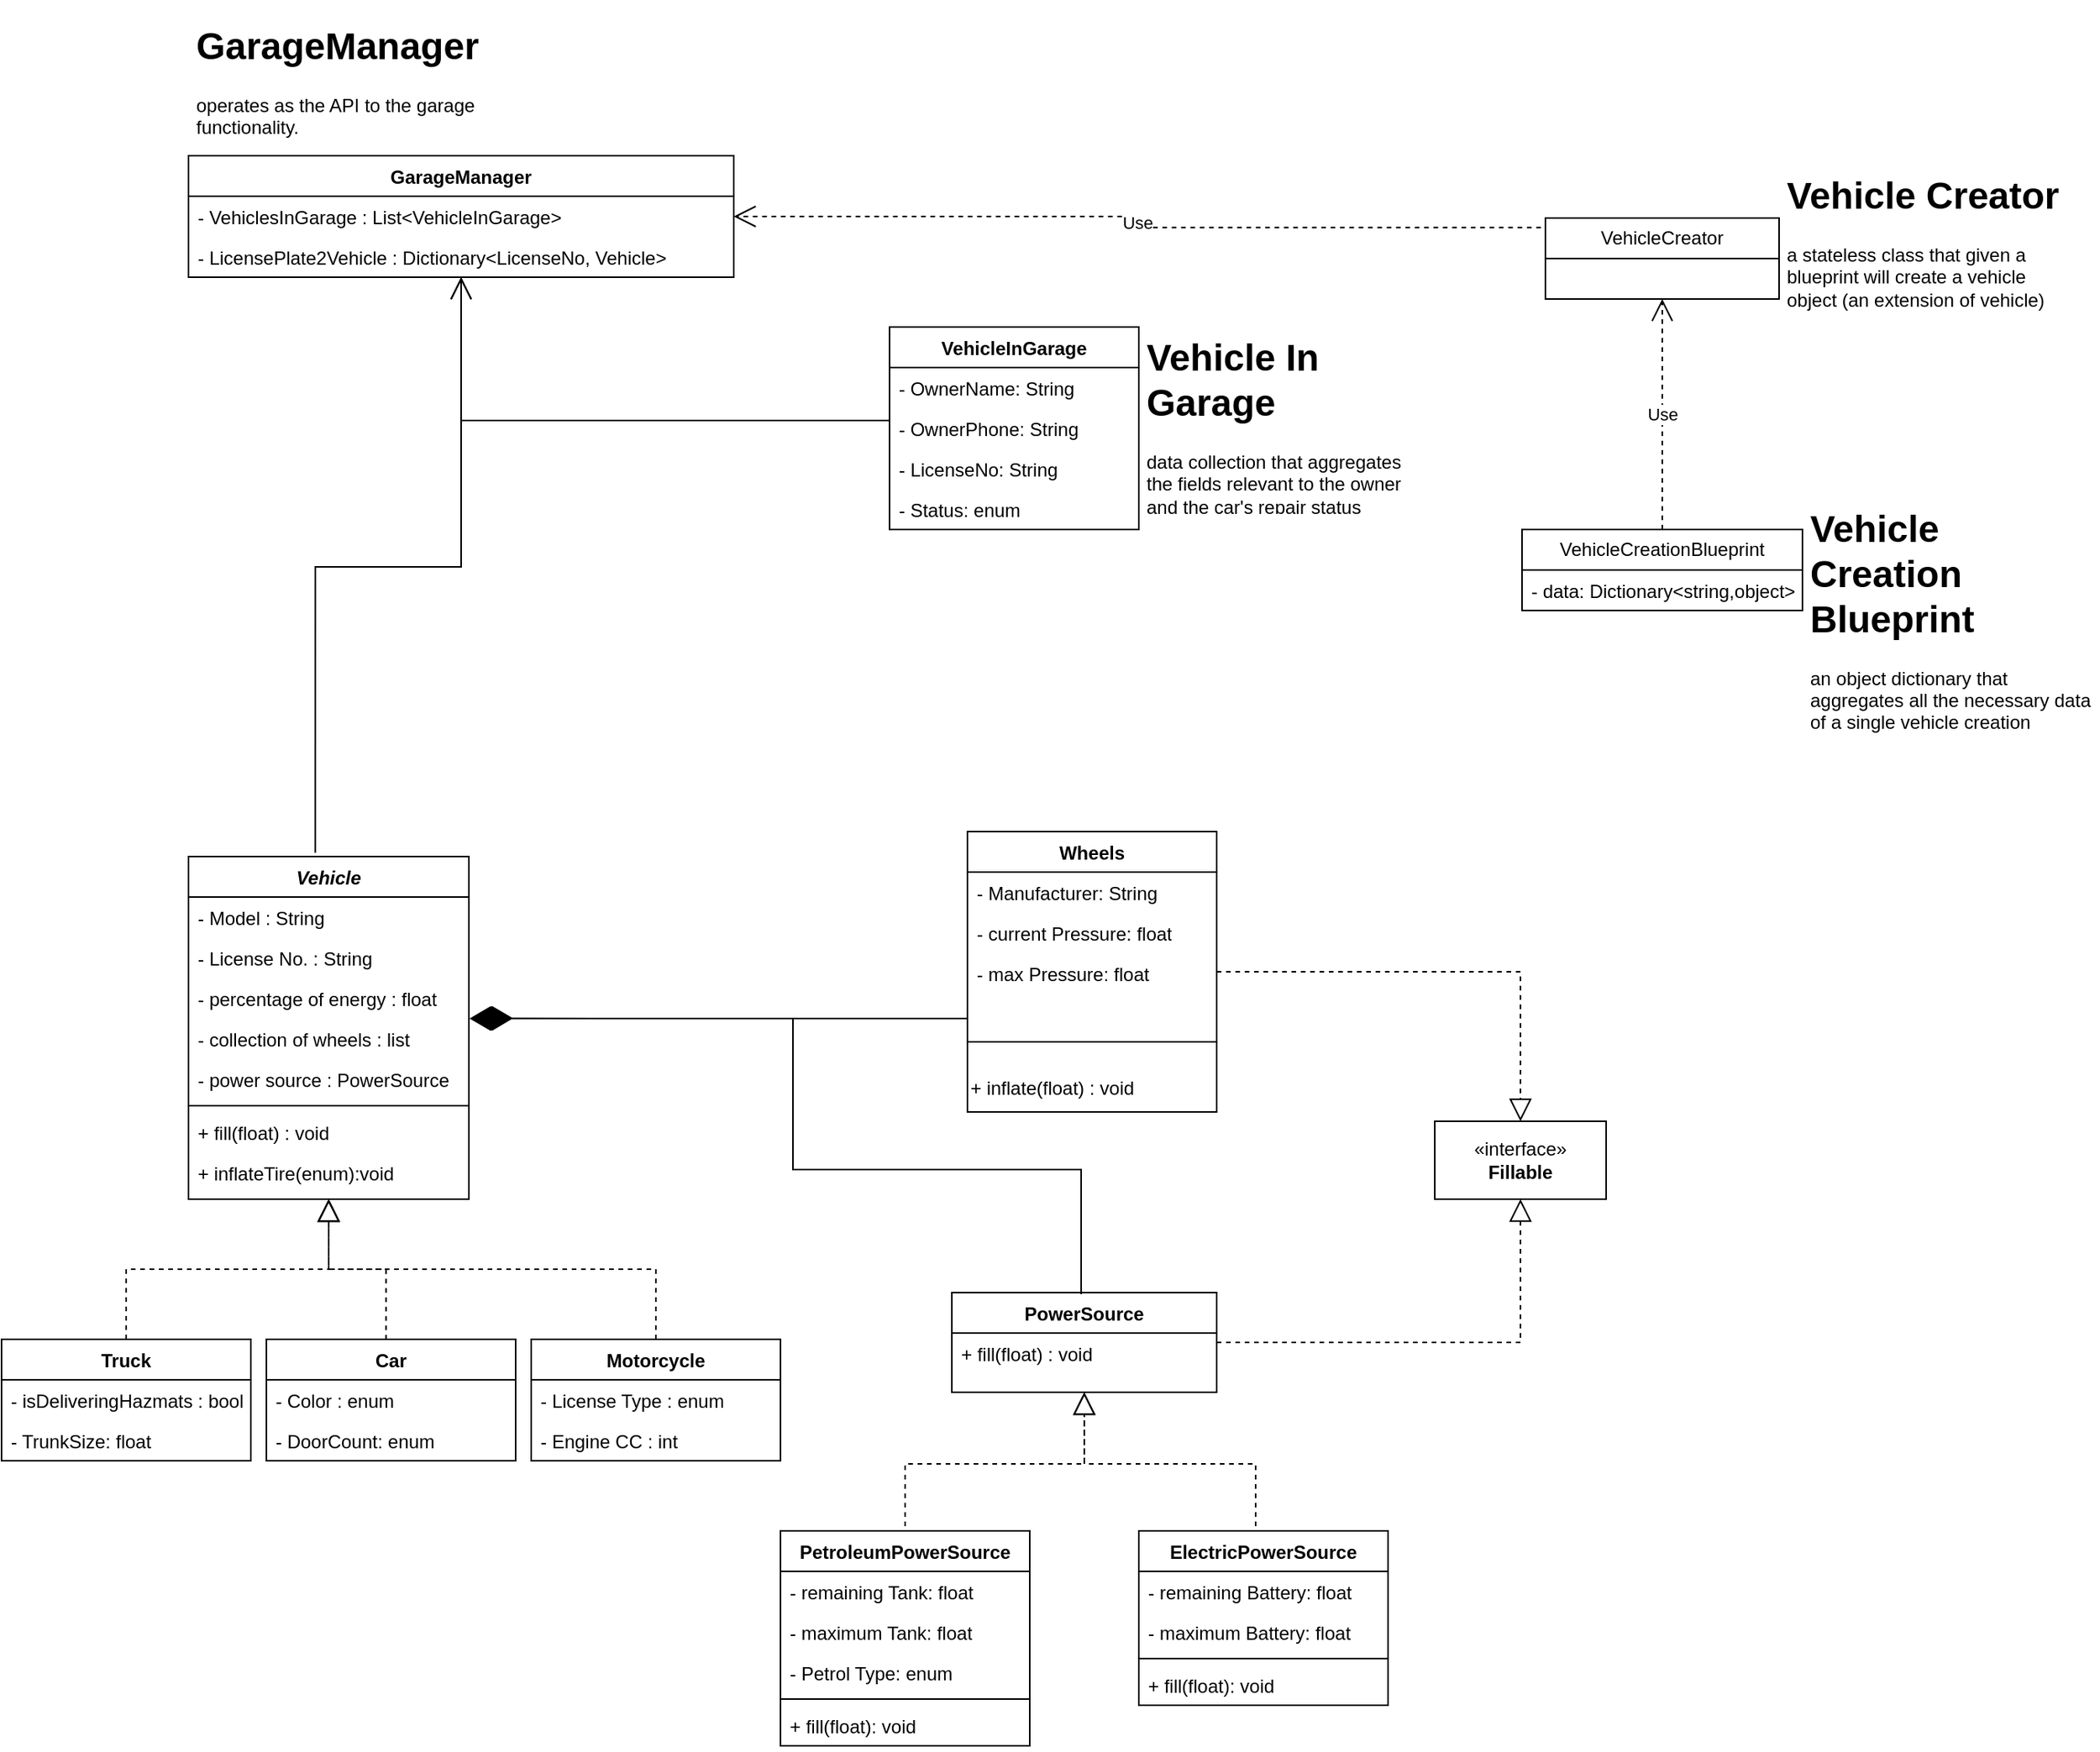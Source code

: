 <mxfile version="21.2.1" type="github">
  <diagram id="C5RBs43oDa-KdzZeNtuy" name="Page-1">
    <mxGraphModel dx="1728" dy="2099" grid="1" gridSize="10" guides="1" tooltips="1" connect="1" arrows="1" fold="1" page="1" pageScale="1" pageWidth="827" pageHeight="1169" math="0" shadow="0">
      <root>
        <mxCell id="WIyWlLk6GJQsqaUBKTNV-0" />
        <mxCell id="WIyWlLk6GJQsqaUBKTNV-1" parent="WIyWlLk6GJQsqaUBKTNV-0" />
        <mxCell id="zkfFHV4jXpPFQw0GAbJ--0" value="Vehicle" style="swimlane;fontStyle=3;align=center;verticalAlign=top;childLayout=stackLayout;horizontal=1;startSize=26;horizontalStack=0;resizeParent=1;resizeLast=0;collapsible=1;marginBottom=0;rounded=0;shadow=0;strokeWidth=1;" parent="WIyWlLk6GJQsqaUBKTNV-1" vertex="1">
          <mxGeometry x="220" y="140" width="180" height="220" as="geometry">
            <mxRectangle x="230" y="140" width="160" height="26" as="alternateBounds" />
          </mxGeometry>
        </mxCell>
        <mxCell id="zkfFHV4jXpPFQw0GAbJ--2" value="- Model : String" style="text;align=left;verticalAlign=top;spacingLeft=4;spacingRight=4;overflow=hidden;rotatable=0;points=[[0,0.5],[1,0.5]];portConstraint=eastwest;rounded=0;shadow=0;html=0;" parent="zkfFHV4jXpPFQw0GAbJ--0" vertex="1">
          <mxGeometry y="26" width="180" height="26" as="geometry" />
        </mxCell>
        <mxCell id="NOxGweZtvJfMelTPbAmp-0" value="- License No. : String" style="text;align=left;verticalAlign=top;spacingLeft=4;spacingRight=4;overflow=hidden;rotatable=0;points=[[0,0.5],[1,0.5]];portConstraint=eastwest;" parent="zkfFHV4jXpPFQw0GAbJ--0" vertex="1">
          <mxGeometry y="52" width="180" height="26" as="geometry" />
        </mxCell>
        <mxCell id="zkfFHV4jXpPFQw0GAbJ--3" value="- percentage of energy : float" style="text;align=left;verticalAlign=top;spacingLeft=4;spacingRight=4;overflow=hidden;rotatable=0;points=[[0,0.5],[1,0.5]];portConstraint=eastwest;rounded=0;shadow=0;html=0;" parent="zkfFHV4jXpPFQw0GAbJ--0" vertex="1">
          <mxGeometry y="78" width="180" height="26" as="geometry" />
        </mxCell>
        <mxCell id="NOxGweZtvJfMelTPbAmp-1" value="- collection of wheels : list" style="text;align=left;verticalAlign=top;spacingLeft=4;spacingRight=4;overflow=hidden;rotatable=0;points=[[0,0.5],[1,0.5]];portConstraint=eastwest;rounded=0;shadow=0;html=0;" parent="zkfFHV4jXpPFQw0GAbJ--0" vertex="1">
          <mxGeometry y="104" width="180" height="26" as="geometry" />
        </mxCell>
        <mxCell id="NOxGweZtvJfMelTPbAmp-40" value="- power source : PowerSource " style="text;align=left;verticalAlign=top;spacingLeft=4;spacingRight=4;overflow=hidden;rotatable=0;points=[[0,0.5],[1,0.5]];portConstraint=eastwest;rounded=0;shadow=0;html=0;" parent="zkfFHV4jXpPFQw0GAbJ--0" vertex="1">
          <mxGeometry y="130" width="180" height="26" as="geometry" />
        </mxCell>
        <mxCell id="zkfFHV4jXpPFQw0GAbJ--4" value="" style="line;html=1;strokeWidth=1;align=left;verticalAlign=middle;spacingTop=-1;spacingLeft=3;spacingRight=3;rotatable=0;labelPosition=right;points=[];portConstraint=eastwest;" parent="zkfFHV4jXpPFQw0GAbJ--0" vertex="1">
          <mxGeometry y="156" width="180" height="8" as="geometry" />
        </mxCell>
        <mxCell id="NOxGweZtvJfMelTPbAmp-41" value="+ fill(float) : void" style="text;align=left;verticalAlign=top;spacingLeft=4;spacingRight=4;overflow=hidden;rotatable=0;points=[[0,0.5],[1,0.5]];portConstraint=eastwest;" parent="zkfFHV4jXpPFQw0GAbJ--0" vertex="1">
          <mxGeometry y="164" width="180" height="26" as="geometry" />
        </mxCell>
        <mxCell id="NOxGweZtvJfMelTPbAmp-79" value="+ inflateTire(enum):void" style="text;align=left;verticalAlign=top;spacingLeft=4;spacingRight=4;overflow=hidden;rotatable=0;points=[[0,0.5],[1,0.5]];portConstraint=eastwest;" parent="zkfFHV4jXpPFQw0GAbJ--0" vertex="1">
          <mxGeometry y="190" width="180" height="26" as="geometry" />
        </mxCell>
        <mxCell id="NOxGweZtvJfMelTPbAmp-7" value="Wheels" style="swimlane;fontStyle=1;align=center;verticalAlign=top;childLayout=stackLayout;horizontal=1;startSize=26;horizontalStack=0;resizeParent=1;resizeParentMax=0;resizeLast=0;collapsible=1;marginBottom=0;whiteSpace=wrap;html=1;" parent="WIyWlLk6GJQsqaUBKTNV-1" vertex="1">
          <mxGeometry x="720" y="124" width="160" height="180" as="geometry" />
        </mxCell>
        <mxCell id="NOxGweZtvJfMelTPbAmp-8" value="- Manufacturer: String" style="text;strokeColor=none;fillColor=none;align=left;verticalAlign=top;spacingLeft=4;spacingRight=4;overflow=hidden;rotatable=0;points=[[0,0.5],[1,0.5]];portConstraint=eastwest;whiteSpace=wrap;html=1;" parent="NOxGweZtvJfMelTPbAmp-7" vertex="1">
          <mxGeometry y="26" width="160" height="26" as="geometry" />
        </mxCell>
        <mxCell id="NOxGweZtvJfMelTPbAmp-11" value="- current Pressure: float" style="text;strokeColor=none;fillColor=none;align=left;verticalAlign=top;spacingLeft=4;spacingRight=4;overflow=hidden;rotatable=0;points=[[0,0.5],[1,0.5]];portConstraint=eastwest;whiteSpace=wrap;html=1;" parent="NOxGweZtvJfMelTPbAmp-7" vertex="1">
          <mxGeometry y="52" width="160" height="26" as="geometry" />
        </mxCell>
        <mxCell id="NOxGweZtvJfMelTPbAmp-10" value="- max Pressure: float" style="text;strokeColor=none;fillColor=none;align=left;verticalAlign=top;spacingLeft=4;spacingRight=4;overflow=hidden;rotatable=0;points=[[0,0.5],[1,0.5]];portConstraint=eastwest;whiteSpace=wrap;html=1;" parent="NOxGweZtvJfMelTPbAmp-7" vertex="1">
          <mxGeometry y="78" width="160" height="42" as="geometry" />
        </mxCell>
        <mxCell id="NOxGweZtvJfMelTPbAmp-9" value="" style="line;strokeWidth=1;fillColor=none;align=left;verticalAlign=middle;spacingTop=-1;spacingLeft=3;spacingRight=3;rotatable=0;labelPosition=right;points=[];portConstraint=eastwest;strokeColor=inherit;" parent="NOxGweZtvJfMelTPbAmp-7" vertex="1">
          <mxGeometry y="120" width="160" height="30" as="geometry" />
        </mxCell>
        <mxCell id="NOxGweZtvJfMelTPbAmp-12" value="+ inflate(float) : void" style="text;html=1;align=left;verticalAlign=middle;resizable=0;points=[];autosize=1;strokeColor=none;fillColor=none;" parent="NOxGweZtvJfMelTPbAmp-7" vertex="1">
          <mxGeometry y="150" width="160" height="30" as="geometry" />
        </mxCell>
        <mxCell id="NOxGweZtvJfMelTPbAmp-19" value="ElectricPowerSource" style="swimlane;fontStyle=1;align=center;verticalAlign=top;childLayout=stackLayout;horizontal=1;startSize=26;horizontalStack=0;resizeParent=1;resizeParentMax=0;resizeLast=0;collapsible=1;marginBottom=0;whiteSpace=wrap;html=1;" parent="WIyWlLk6GJQsqaUBKTNV-1" vertex="1">
          <mxGeometry x="830" y="573" width="160" height="112" as="geometry" />
        </mxCell>
        <mxCell id="NOxGweZtvJfMelTPbAmp-20" value="- remaining Battery: float" style="text;strokeColor=none;fillColor=none;align=left;verticalAlign=top;spacingLeft=4;spacingRight=4;overflow=hidden;rotatable=0;points=[[0,0.5],[1,0.5]];portConstraint=eastwest;whiteSpace=wrap;html=1;" parent="NOxGweZtvJfMelTPbAmp-19" vertex="1">
          <mxGeometry y="26" width="160" height="26" as="geometry" />
        </mxCell>
        <mxCell id="NOxGweZtvJfMelTPbAmp-31" value="- maximum Battery: float" style="text;strokeColor=none;fillColor=none;align=left;verticalAlign=top;spacingLeft=4;spacingRight=4;overflow=hidden;rotatable=0;points=[[0,0.5],[1,0.5]];portConstraint=eastwest;whiteSpace=wrap;html=1;" parent="NOxGweZtvJfMelTPbAmp-19" vertex="1">
          <mxGeometry y="52" width="160" height="26" as="geometry" />
        </mxCell>
        <mxCell id="NOxGweZtvJfMelTPbAmp-21" value="" style="line;strokeWidth=1;fillColor=none;align=left;verticalAlign=middle;spacingTop=-1;spacingLeft=3;spacingRight=3;rotatable=0;labelPosition=right;points=[];portConstraint=eastwest;strokeColor=inherit;" parent="NOxGweZtvJfMelTPbAmp-19" vertex="1">
          <mxGeometry y="78" width="160" height="8" as="geometry" />
        </mxCell>
        <mxCell id="NOxGweZtvJfMelTPbAmp-46" value="+ fill(float): void" style="text;strokeColor=none;fillColor=none;align=left;verticalAlign=top;spacingLeft=4;spacingRight=4;overflow=hidden;rotatable=0;points=[[0,0.5],[1,0.5]];portConstraint=eastwest;whiteSpace=wrap;html=1;" parent="NOxGweZtvJfMelTPbAmp-19" vertex="1">
          <mxGeometry y="86" width="160" height="26" as="geometry" />
        </mxCell>
        <mxCell id="NOxGweZtvJfMelTPbAmp-23" value="PowerSource" style="swimlane;fontStyle=1;align=center;verticalAlign=top;childLayout=stackLayout;horizontal=1;startSize=26;horizontalStack=0;resizeParent=1;resizeParentMax=0;resizeLast=0;collapsible=1;marginBottom=0;whiteSpace=wrap;html=1;" parent="WIyWlLk6GJQsqaUBKTNV-1" vertex="1">
          <mxGeometry x="710" y="420" width="170" height="64" as="geometry" />
        </mxCell>
        <mxCell id="NOxGweZtvJfMelTPbAmp-26" value="+ fill(float) : void" style="text;strokeColor=none;fillColor=none;align=left;verticalAlign=top;spacingLeft=4;spacingRight=4;overflow=hidden;rotatable=0;points=[[0,0.5],[1,0.5]];portConstraint=eastwest;whiteSpace=wrap;html=1;" parent="NOxGweZtvJfMelTPbAmp-23" vertex="1">
          <mxGeometry y="26" width="170" height="38" as="geometry" />
        </mxCell>
        <mxCell id="NOxGweZtvJfMelTPbAmp-44" value="" style="endArrow=diamondThin;endFill=1;endSize=24;html=1;rounded=0;entryX=1.002;entryY=0;entryDx=0;entryDy=0;entryPerimeter=0;" parent="WIyWlLk6GJQsqaUBKTNV-1" target="NOxGweZtvJfMelTPbAmp-1" edge="1">
          <mxGeometry width="160" relative="1" as="geometry">
            <mxPoint x="720" y="244" as="sourcePoint" />
            <mxPoint x="470" y="247.5" as="targetPoint" />
          </mxGeometry>
        </mxCell>
        <mxCell id="NOxGweZtvJfMelTPbAmp-50" value="PetroleumPowerSource" style="swimlane;fontStyle=1;align=center;verticalAlign=top;childLayout=stackLayout;horizontal=1;startSize=26;horizontalStack=0;resizeParent=1;resizeParentMax=0;resizeLast=0;collapsible=1;marginBottom=0;whiteSpace=wrap;html=1;" parent="WIyWlLk6GJQsqaUBKTNV-1" vertex="1">
          <mxGeometry x="600" y="573" width="160" height="138" as="geometry" />
        </mxCell>
        <mxCell id="NOxGweZtvJfMelTPbAmp-51" value="- remaining Tank: float" style="text;strokeColor=none;fillColor=none;align=left;verticalAlign=top;spacingLeft=4;spacingRight=4;overflow=hidden;rotatable=0;points=[[0,0.5],[1,0.5]];portConstraint=eastwest;whiteSpace=wrap;html=1;" parent="NOxGweZtvJfMelTPbAmp-50" vertex="1">
          <mxGeometry y="26" width="160" height="26" as="geometry" />
        </mxCell>
        <mxCell id="NOxGweZtvJfMelTPbAmp-52" value="- maximum Tank: float" style="text;strokeColor=none;fillColor=none;align=left;verticalAlign=top;spacingLeft=4;spacingRight=4;overflow=hidden;rotatable=0;points=[[0,0.5],[1,0.5]];portConstraint=eastwest;whiteSpace=wrap;html=1;" parent="NOxGweZtvJfMelTPbAmp-50" vertex="1">
          <mxGeometry y="52" width="160" height="26" as="geometry" />
        </mxCell>
        <mxCell id="NOxGweZtvJfMelTPbAmp-77" value="- Petrol Type: enum" style="text;strokeColor=none;fillColor=none;align=left;verticalAlign=top;spacingLeft=4;spacingRight=4;overflow=hidden;rotatable=0;points=[[0,0.5],[1,0.5]];portConstraint=eastwest;whiteSpace=wrap;html=1;" parent="NOxGweZtvJfMelTPbAmp-50" vertex="1">
          <mxGeometry y="78" width="160" height="26" as="geometry" />
        </mxCell>
        <mxCell id="NOxGweZtvJfMelTPbAmp-53" value="" style="line;strokeWidth=1;fillColor=none;align=left;verticalAlign=middle;spacingTop=-1;spacingLeft=3;spacingRight=3;rotatable=0;labelPosition=right;points=[];portConstraint=eastwest;strokeColor=inherit;" parent="NOxGweZtvJfMelTPbAmp-50" vertex="1">
          <mxGeometry y="104" width="160" height="8" as="geometry" />
        </mxCell>
        <mxCell id="NOxGweZtvJfMelTPbAmp-55" value="+ fill(float): void" style="text;strokeColor=none;fillColor=none;align=left;verticalAlign=top;spacingLeft=4;spacingRight=4;overflow=hidden;rotatable=0;points=[[0,0.5],[1,0.5]];portConstraint=eastwest;whiteSpace=wrap;html=1;" parent="NOxGweZtvJfMelTPbAmp-50" vertex="1">
          <mxGeometry y="112" width="160" height="26" as="geometry" />
        </mxCell>
        <mxCell id="NOxGweZtvJfMelTPbAmp-58" value="" style="endArrow=block;dashed=1;endFill=0;endSize=12;html=1;rounded=0;" parent="WIyWlLk6GJQsqaUBKTNV-1" target="NOxGweZtvJfMelTPbAmp-26" edge="1">
          <mxGeometry width="160" relative="1" as="geometry">
            <mxPoint x="680" y="570" as="sourcePoint" />
            <mxPoint x="810" y="520" as="targetPoint" />
            <Array as="points">
              <mxPoint x="680" y="530" />
              <mxPoint x="795" y="530" />
            </Array>
          </mxGeometry>
        </mxCell>
        <mxCell id="NOxGweZtvJfMelTPbAmp-59" value="" style="endArrow=block;dashed=1;endFill=0;endSize=12;html=1;rounded=0;" parent="WIyWlLk6GJQsqaUBKTNV-1" edge="1">
          <mxGeometry width="160" relative="1" as="geometry">
            <mxPoint x="905" y="570" as="sourcePoint" />
            <mxPoint x="795" y="484" as="targetPoint" />
            <Array as="points">
              <mxPoint x="905" y="530" />
              <mxPoint x="795" y="530" />
            </Array>
          </mxGeometry>
        </mxCell>
        <mxCell id="NOxGweZtvJfMelTPbAmp-65" value="Truck" style="swimlane;fontStyle=1;align=center;verticalAlign=top;childLayout=stackLayout;horizontal=1;startSize=26;horizontalStack=0;resizeParent=1;resizeParentMax=0;resizeLast=0;collapsible=1;marginBottom=0;whiteSpace=wrap;html=1;" parent="WIyWlLk6GJQsqaUBKTNV-1" vertex="1">
          <mxGeometry x="100" y="450" width="160" height="78" as="geometry" />
        </mxCell>
        <mxCell id="NOxGweZtvJfMelTPbAmp-66" value="- isDeliveringHazmats : bool" style="text;strokeColor=none;fillColor=none;align=left;verticalAlign=top;spacingLeft=4;spacingRight=4;overflow=hidden;rotatable=0;points=[[0,0.5],[1,0.5]];portConstraint=eastwest;whiteSpace=wrap;html=1;" parent="NOxGweZtvJfMelTPbAmp-65" vertex="1">
          <mxGeometry y="26" width="160" height="26" as="geometry" />
        </mxCell>
        <mxCell id="NOxGweZtvJfMelTPbAmp-81" value="- TrunkSize: float" style="text;strokeColor=none;fillColor=none;align=left;verticalAlign=top;spacingLeft=4;spacingRight=4;overflow=hidden;rotatable=0;points=[[0,0.5],[1,0.5]];portConstraint=eastwest;whiteSpace=wrap;html=1;" parent="NOxGweZtvJfMelTPbAmp-65" vertex="1">
          <mxGeometry y="52" width="160" height="26" as="geometry" />
        </mxCell>
        <mxCell id="NOxGweZtvJfMelTPbAmp-69" value="Car" style="swimlane;fontStyle=1;align=center;verticalAlign=top;childLayout=stackLayout;horizontal=1;startSize=26;horizontalStack=0;resizeParent=1;resizeParentMax=0;resizeLast=0;collapsible=1;marginBottom=0;whiteSpace=wrap;html=1;" parent="WIyWlLk6GJQsqaUBKTNV-1" vertex="1">
          <mxGeometry x="270" y="450" width="160" height="78" as="geometry" />
        </mxCell>
        <mxCell id="NOxGweZtvJfMelTPbAmp-70" value="- Color : enum" style="text;strokeColor=none;fillColor=none;align=left;verticalAlign=top;spacingLeft=4;spacingRight=4;overflow=hidden;rotatable=0;points=[[0,0.5],[1,0.5]];portConstraint=eastwest;whiteSpace=wrap;html=1;" parent="NOxGweZtvJfMelTPbAmp-69" vertex="1">
          <mxGeometry y="26" width="160" height="26" as="geometry" />
        </mxCell>
        <mxCell id="NOxGweZtvJfMelTPbAmp-80" value="- DoorCount: enum" style="text;strokeColor=none;fillColor=none;align=left;verticalAlign=top;spacingLeft=4;spacingRight=4;overflow=hidden;rotatable=0;points=[[0,0.5],[1,0.5]];portConstraint=eastwest;whiteSpace=wrap;html=1;" parent="NOxGweZtvJfMelTPbAmp-69" vertex="1">
          <mxGeometry y="52" width="160" height="26" as="geometry" />
        </mxCell>
        <mxCell id="NOxGweZtvJfMelTPbAmp-73" value="Motorcycle" style="swimlane;fontStyle=1;align=center;verticalAlign=top;childLayout=stackLayout;horizontal=1;startSize=26;horizontalStack=0;resizeParent=1;resizeParentMax=0;resizeLast=0;collapsible=1;marginBottom=0;whiteSpace=wrap;html=1;" parent="WIyWlLk6GJQsqaUBKTNV-1" vertex="1">
          <mxGeometry x="440" y="450" width="160" height="78" as="geometry" />
        </mxCell>
        <mxCell id="NOxGweZtvJfMelTPbAmp-74" value="- License Type : enum" style="text;strokeColor=none;fillColor=none;align=left;verticalAlign=top;spacingLeft=4;spacingRight=4;overflow=hidden;rotatable=0;points=[[0,0.5],[1,0.5]];portConstraint=eastwest;whiteSpace=wrap;html=1;" parent="NOxGweZtvJfMelTPbAmp-73" vertex="1">
          <mxGeometry y="26" width="160" height="26" as="geometry" />
        </mxCell>
        <mxCell id="NOxGweZtvJfMelTPbAmp-78" value="- Engine CC : int" style="text;strokeColor=none;fillColor=none;align=left;verticalAlign=top;spacingLeft=4;spacingRight=4;overflow=hidden;rotatable=0;points=[[0,0.5],[1,0.5]];portConstraint=eastwest;whiteSpace=wrap;html=1;" parent="NOxGweZtvJfMelTPbAmp-73" vertex="1">
          <mxGeometry y="52" width="160" height="26" as="geometry" />
        </mxCell>
        <mxCell id="NOxGweZtvJfMelTPbAmp-82" value="" style="endArrow=block;dashed=1;endFill=0;endSize=12;html=1;rounded=0;exitX=0.48;exitY=0.001;exitDx=0;exitDy=0;exitPerimeter=0;entryX=0.5;entryY=1;entryDx=0;entryDy=0;edgeStyle=elbowEdgeStyle;elbow=vertical;" parent="WIyWlLk6GJQsqaUBKTNV-1" source="NOxGweZtvJfMelTPbAmp-69" edge="1" target="zkfFHV4jXpPFQw0GAbJ--0">
          <mxGeometry width="160" relative="1" as="geometry">
            <mxPoint x="365" y="440" as="sourcePoint" />
            <mxPoint x="400" y="330" as="targetPoint" />
          </mxGeometry>
        </mxCell>
        <mxCell id="NOxGweZtvJfMelTPbAmp-90" value="VehicleInGarage" style="swimlane;fontStyle=1;align=center;verticalAlign=top;childLayout=stackLayout;horizontal=1;startSize=26;horizontalStack=0;resizeParent=1;resizeParentMax=0;resizeLast=0;collapsible=1;marginBottom=0;whiteSpace=wrap;html=1;" parent="WIyWlLk6GJQsqaUBKTNV-1" vertex="1">
          <mxGeometry x="670" y="-200" width="160" height="130" as="geometry" />
        </mxCell>
        <mxCell id="NOxGweZtvJfMelTPbAmp-91" value="- OwnerName: String" style="text;strokeColor=none;fillColor=none;align=left;verticalAlign=top;spacingLeft=4;spacingRight=4;overflow=hidden;rotatable=0;points=[[0,0.5],[1,0.5]];portConstraint=eastwest;whiteSpace=wrap;html=1;" parent="NOxGweZtvJfMelTPbAmp-90" vertex="1">
          <mxGeometry y="26" width="160" height="26" as="geometry" />
        </mxCell>
        <mxCell id="NOxGweZtvJfMelTPbAmp-94" value="- OwnerPhone: String" style="text;strokeColor=none;fillColor=none;align=left;verticalAlign=top;spacingLeft=4;spacingRight=4;overflow=hidden;rotatable=0;points=[[0,0.5],[1,0.5]];portConstraint=eastwest;whiteSpace=wrap;html=1;" parent="NOxGweZtvJfMelTPbAmp-90" vertex="1">
          <mxGeometry y="52" width="160" height="26" as="geometry" />
        </mxCell>
        <mxCell id="NOxGweZtvJfMelTPbAmp-96" value="- LicenseNo: String" style="text;strokeColor=none;fillColor=none;align=left;verticalAlign=top;spacingLeft=4;spacingRight=4;overflow=hidden;rotatable=0;points=[[0,0.5],[1,0.5]];portConstraint=eastwest;whiteSpace=wrap;html=1;" parent="NOxGweZtvJfMelTPbAmp-90" vertex="1">
          <mxGeometry y="78" width="160" height="26" as="geometry" />
        </mxCell>
        <mxCell id="NOxGweZtvJfMelTPbAmp-95" value="- Status: enum" style="text;strokeColor=none;fillColor=none;align=left;verticalAlign=top;spacingLeft=4;spacingRight=4;overflow=hidden;rotatable=0;points=[[0,0.5],[1,0.5]];portConstraint=eastwest;whiteSpace=wrap;html=1;" parent="NOxGweZtvJfMelTPbAmp-90" vertex="1">
          <mxGeometry y="104" width="160" height="26" as="geometry" />
        </mxCell>
        <mxCell id="NOxGweZtvJfMelTPbAmp-101" value="GarageManager" style="swimlane;fontStyle=1;align=center;verticalAlign=top;childLayout=stackLayout;horizontal=1;startSize=26;horizontalStack=0;resizeParent=1;resizeParentMax=0;resizeLast=0;collapsible=1;marginBottom=0;whiteSpace=wrap;html=1;" parent="WIyWlLk6GJQsqaUBKTNV-1" vertex="1">
          <mxGeometry x="220" y="-310" width="350" height="78" as="geometry" />
        </mxCell>
        <mxCell id="NOxGweZtvJfMelTPbAmp-102" value="- VehiclesInGarage : List&amp;lt;VehicleInGarage&amp;gt;" style="text;strokeColor=none;fillColor=none;align=left;verticalAlign=top;spacingLeft=4;spacingRight=4;overflow=hidden;rotatable=0;points=[[0,0.5],[1,0.5]];portConstraint=eastwest;whiteSpace=wrap;html=1;" parent="NOxGweZtvJfMelTPbAmp-101" vertex="1">
          <mxGeometry y="26" width="350" height="26" as="geometry" />
        </mxCell>
        <mxCell id="NOxGweZtvJfMelTPbAmp-105" value="- LicensePlate2Vehicle : Dictionary&amp;lt;LicenseNo, Vehicle&amp;gt;" style="text;strokeColor=none;fillColor=none;align=left;verticalAlign=top;spacingLeft=4;spacingRight=4;overflow=hidden;rotatable=0;points=[[0,0.5],[1,0.5]];portConstraint=eastwest;whiteSpace=wrap;html=1;" parent="NOxGweZtvJfMelTPbAmp-101" vertex="1">
          <mxGeometry y="52" width="350" height="26" as="geometry" />
        </mxCell>
        <mxCell id="igVD7SVGEP5Dr3S1RM6Q-1" value="" style="endArrow=diamondThin;endFill=1;endSize=24;html=1;rounded=0;exitX=0.5;exitY=0;exitDx=0;exitDy=0;entryX=1.008;entryY=-0.003;entryDx=0;entryDy=0;entryPerimeter=0;" edge="1" parent="WIyWlLk6GJQsqaUBKTNV-1" target="NOxGweZtvJfMelTPbAmp-1">
          <mxGeometry width="160" relative="1" as="geometry">
            <mxPoint x="793" y="421" as="sourcePoint" />
            <mxPoint x="460" y="210" as="targetPoint" />
            <Array as="points">
              <mxPoint x="793" y="341" />
              <mxPoint x="608" y="341" />
              <mxPoint x="608" y="244" />
            </Array>
          </mxGeometry>
        </mxCell>
        <mxCell id="igVD7SVGEP5Dr3S1RM6Q-2" value="" style="endArrow=block;dashed=1;endFill=0;endSize=12;html=1;rounded=0;exitX=0.5;exitY=0;exitDx=0;exitDy=0;entryX=0.5;entryY=1;entryDx=0;entryDy=0;edgeStyle=elbowEdgeStyle;elbow=vertical;" edge="1" parent="WIyWlLk6GJQsqaUBKTNV-1" source="NOxGweZtvJfMelTPbAmp-73" target="zkfFHV4jXpPFQw0GAbJ--0">
          <mxGeometry width="160" relative="1" as="geometry">
            <mxPoint x="519.5" y="450" as="sourcePoint" />
            <mxPoint x="350" y="360" as="targetPoint" />
          </mxGeometry>
        </mxCell>
        <mxCell id="igVD7SVGEP5Dr3S1RM6Q-3" value="" style="endArrow=block;dashed=1;endFill=0;endSize=12;html=1;rounded=0;exitX=0.5;exitY=0;exitDx=0;exitDy=0;entryX=0.5;entryY=1;entryDx=0;entryDy=0;edgeStyle=elbowEdgeStyle;elbow=vertical;" edge="1" parent="WIyWlLk6GJQsqaUBKTNV-1" source="NOxGweZtvJfMelTPbAmp-65" target="zkfFHV4jXpPFQw0GAbJ--0">
          <mxGeometry width="160" relative="1" as="geometry">
            <mxPoint x="529.5" y="460" as="sourcePoint" />
            <mxPoint x="350" y="360" as="targetPoint" />
          </mxGeometry>
        </mxCell>
        <mxCell id="igVD7SVGEP5Dr3S1RM6Q-6" value="" style="endArrow=open;endFill=1;endSize=12;html=1;rounded=0;exitX=0.452;exitY=-0.011;exitDx=0;exitDy=0;exitPerimeter=0;entryX=0.5;entryY=1;entryDx=0;entryDy=0;edgeStyle=orthogonalEdgeStyle;" edge="1" parent="WIyWlLk6GJQsqaUBKTNV-1" source="zkfFHV4jXpPFQw0GAbJ--0" target="NOxGweZtvJfMelTPbAmp-101">
          <mxGeometry width="160" relative="1" as="geometry">
            <mxPoint x="301" y="138" as="sourcePoint" />
            <mxPoint x="400" y="-200" as="targetPoint" />
          </mxGeometry>
        </mxCell>
        <mxCell id="igVD7SVGEP5Dr3S1RM6Q-7" value="" style="endArrow=open;endFill=1;endSize=12;html=1;rounded=0;exitX=0;exitY=0.5;exitDx=0;exitDy=0;entryX=0.5;entryY=1;entryDx=0;entryDy=0;edgeStyle=elbowEdgeStyle;elbow=vertical;" edge="1" parent="WIyWlLk6GJQsqaUBKTNV-1" source="NOxGweZtvJfMelTPbAmp-94" target="NOxGweZtvJfMelTPbAmp-101">
          <mxGeometry width="160" relative="1" as="geometry">
            <mxPoint x="530" y="40" as="sourcePoint" />
            <mxPoint x="440" y="110" as="targetPoint" />
            <Array as="points">
              <mxPoint x="560" y="-140" />
            </Array>
          </mxGeometry>
        </mxCell>
        <mxCell id="igVD7SVGEP5Dr3S1RM6Q-9" value="«interface»&lt;br&gt;&lt;b&gt;Fillable&lt;/b&gt;" style="html=1;whiteSpace=wrap;" vertex="1" parent="WIyWlLk6GJQsqaUBKTNV-1">
          <mxGeometry x="1020" y="310" width="110" height="50" as="geometry" />
        </mxCell>
        <mxCell id="igVD7SVGEP5Dr3S1RM6Q-14" value="" style="endArrow=block;dashed=1;endFill=0;endSize=12;html=1;rounded=0;exitX=1;exitY=0.5;exitDx=0;exitDy=0;entryX=0.5;entryY=0;entryDx=0;entryDy=0;edgeStyle=elbowEdgeStyle;elbow=vertical;" edge="1" parent="WIyWlLk6GJQsqaUBKTNV-1" source="NOxGweZtvJfMelTPbAmp-7" target="igVD7SVGEP5Dr3S1RM6Q-9">
          <mxGeometry width="160" relative="1" as="geometry">
            <mxPoint x="880" y="213.5" as="sourcePoint" />
            <mxPoint x="1080" y="240" as="targetPoint" />
            <Array as="points">
              <mxPoint x="990" y="214" />
            </Array>
          </mxGeometry>
        </mxCell>
        <mxCell id="igVD7SVGEP5Dr3S1RM6Q-16" value="" style="endArrow=block;dashed=1;endFill=0;endSize=12;html=1;rounded=0;exitX=1;exitY=0.5;exitDx=0;exitDy=0;entryX=0.5;entryY=1;entryDx=0;entryDy=0;edgeStyle=elbowEdgeStyle;elbow=vertical;" edge="1" parent="WIyWlLk6GJQsqaUBKTNV-1" source="NOxGweZtvJfMelTPbAmp-23" target="igVD7SVGEP5Dr3S1RM6Q-9">
          <mxGeometry width="160" relative="1" as="geometry">
            <mxPoint x="900" y="488.5" as="sourcePoint" />
            <mxPoint x="1060" y="488.5" as="targetPoint" />
            <Array as="points">
              <mxPoint x="970" y="452" />
            </Array>
          </mxGeometry>
        </mxCell>
        <mxCell id="igVD7SVGEP5Dr3S1RM6Q-17" value="Use" style="endArrow=open;endSize=12;dashed=1;html=1;rounded=0;entryX=1;entryY=0.5;entryDx=0;entryDy=0;exitX=-0.019;exitY=0.117;exitDx=0;exitDy=0;exitPerimeter=0;edgeStyle=elbowEdgeStyle;" edge="1" parent="WIyWlLk6GJQsqaUBKTNV-1" source="igVD7SVGEP5Dr3S1RM6Q-18" target="NOxGweZtvJfMelTPbAmp-102">
          <mxGeometry width="160" relative="1" as="geometry">
            <mxPoint x="1040" y="-271" as="sourcePoint" />
            <mxPoint x="1140" y="-271.5" as="targetPoint" />
          </mxGeometry>
        </mxCell>
        <mxCell id="igVD7SVGEP5Dr3S1RM6Q-18" value="VehicleCreator" style="swimlane;fontStyle=0;childLayout=stackLayout;horizontal=1;startSize=26;fillColor=none;horizontalStack=0;resizeParent=1;resizeParentMax=0;resizeLast=0;collapsible=1;marginBottom=0;whiteSpace=wrap;html=1;" vertex="1" parent="WIyWlLk6GJQsqaUBKTNV-1">
          <mxGeometry x="1091" y="-270" width="150" height="52" as="geometry" />
        </mxCell>
        <mxCell id="igVD7SVGEP5Dr3S1RM6Q-25" value="VehicleCreationBlueprint" style="swimlane;fontStyle=0;childLayout=stackLayout;horizontal=1;startSize=26;fillColor=none;horizontalStack=0;resizeParent=1;resizeParentMax=0;resizeLast=0;collapsible=1;marginBottom=0;whiteSpace=wrap;html=1;" vertex="1" parent="WIyWlLk6GJQsqaUBKTNV-1">
          <mxGeometry x="1076" y="-70" width="180" height="52" as="geometry" />
        </mxCell>
        <mxCell id="igVD7SVGEP5Dr3S1RM6Q-27" value="- data: Dictionary&amp;lt;string,object&amp;gt;" style="text;strokeColor=none;fillColor=none;align=left;verticalAlign=top;spacingLeft=4;spacingRight=4;overflow=hidden;rotatable=0;points=[[0,0.5],[1,0.5]];portConstraint=eastwest;whiteSpace=wrap;html=1;" vertex="1" parent="igVD7SVGEP5Dr3S1RM6Q-25">
          <mxGeometry y="26" width="180" height="26" as="geometry" />
        </mxCell>
        <mxCell id="igVD7SVGEP5Dr3S1RM6Q-34" value="Use" style="endArrow=open;endSize=12;dashed=1;html=1;rounded=0;entryX=0.5;entryY=1;entryDx=0;entryDy=0;exitX=0.5;exitY=0;exitDx=0;exitDy=0;" edge="1" parent="WIyWlLk6GJQsqaUBKTNV-1" source="igVD7SVGEP5Dr3S1RM6Q-25" target="igVD7SVGEP5Dr3S1RM6Q-18">
          <mxGeometry width="160" relative="1" as="geometry">
            <mxPoint x="1166" y="-70" as="sourcePoint" />
            <mxPoint x="1180" y="-80" as="targetPoint" />
          </mxGeometry>
        </mxCell>
        <mxCell id="igVD7SVGEP5Dr3S1RM6Q-35" value="&lt;h1&gt;GarageManager&lt;/h1&gt;&lt;div&gt;operates as the API to the garage functionality.&lt;br&gt;&lt;br&gt;&lt;/div&gt;" style="text;html=1;strokeColor=none;fillColor=none;spacing=5;spacingTop=-20;whiteSpace=wrap;overflow=hidden;rounded=0;" vertex="1" parent="WIyWlLk6GJQsqaUBKTNV-1">
          <mxGeometry x="220" y="-400" width="190" height="120" as="geometry" />
        </mxCell>
        <mxCell id="igVD7SVGEP5Dr3S1RM6Q-36" value="&lt;h1&gt;Vehicle In Garage&lt;/h1&gt;&lt;div&gt;data collection that aggregates the fields relevant to the owner and the car&#39;s repair status&lt;/div&gt;" style="text;html=1;strokeColor=none;fillColor=none;spacing=5;spacingTop=-20;whiteSpace=wrap;overflow=hidden;rounded=0;" vertex="1" parent="WIyWlLk6GJQsqaUBKTNV-1">
          <mxGeometry x="830" y="-200" width="190" height="120" as="geometry" />
        </mxCell>
        <mxCell id="igVD7SVGEP5Dr3S1RM6Q-37" value="&lt;h1&gt;Vehicle Creator&lt;/h1&gt;&lt;p&gt;a stateless class that given a blueprint will create a vehicle object (an extension of vehicle)&lt;/p&gt;" style="text;html=1;strokeColor=none;fillColor=none;spacing=5;spacingTop=-20;whiteSpace=wrap;overflow=hidden;rounded=0;" vertex="1" parent="WIyWlLk6GJQsqaUBKTNV-1">
          <mxGeometry x="1241" y="-304" width="190" height="120" as="geometry" />
        </mxCell>
        <mxCell id="igVD7SVGEP5Dr3S1RM6Q-38" value="&lt;h1&gt;Vehicle Creation Blueprint&lt;/h1&gt;&lt;div&gt;an object dictionary that aggregates all the necessary data of a single vehicle creation&lt;/div&gt;&lt;div&gt;&lt;br&gt;&lt;/div&gt;" style="text;html=1;strokeColor=none;fillColor=none;spacing=5;spacingTop=-20;whiteSpace=wrap;overflow=hidden;rounded=0;" vertex="1" parent="WIyWlLk6GJQsqaUBKTNV-1">
          <mxGeometry x="1256" y="-90" width="190" height="160" as="geometry" />
        </mxCell>
      </root>
    </mxGraphModel>
  </diagram>
</mxfile>
